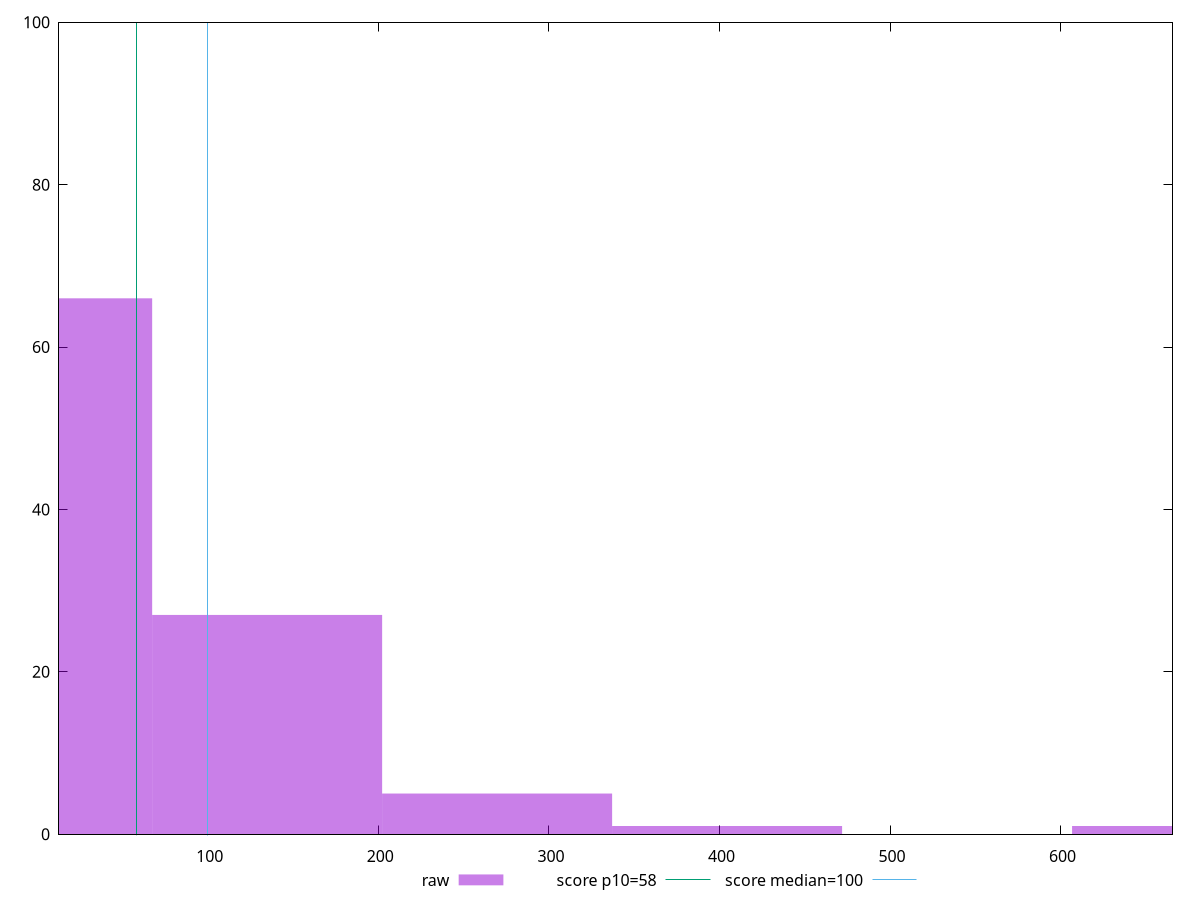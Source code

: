 reset

$raw <<EOF
0 66
134.82792116562436 27
269.6558423312487 5
404.48376349687305 1
674.1396058281218 1
EOF

set key outside below
set boxwidth 134.82792116562436
set xrange [12.8:665.6]
set yrange [0:100]
set trange [0:100]
set style fill transparent solid 0.5 noborder

set parametric
set terminal svg size 640, 490 enhanced background rgb 'white'
set output "report_00015_2021-02-09T16-11-33.973Z/estimated-input-latency/samples/pages+cached+noadtech+nomedia+nocss/raw/histogram.svg"

plot $raw title "raw" with boxes, \
     58,t title "score p10=58", \
     100,t title "score median=100"

reset

